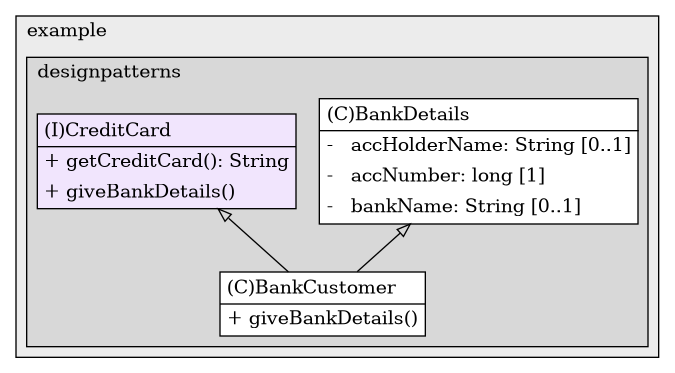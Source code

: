 @startuml

/' diagram meta data start
config=StructureConfiguration;
{
  "projectClassification": {
    "searchMode": "OpenProject", // OpenProject, AllProjects
    "includedProjects": "",
    "pathEndKeywords": "*.impl",
    "isClientPath": "",
    "isClientName": "",
    "isTestPath": "",
    "isTestName": "",
    "isMappingPath": "",
    "isMappingName": "",
    "isDataAccessPath": "",
    "isDataAccessName": "",
    "isDataStructurePath": "",
    "isDataStructureName": "",
    "isInterfaceStructuresPath": "",
    "isInterfaceStructuresName": "",
    "isEntryPointPath": "",
    "isEntryPointName": "",
    "treatFinalFieldsAsMandatory": false
  },
  "graphRestriction": {
    "classPackageExcludeFilter": "",
    "classPackageIncludeFilter": "",
    "classNameExcludeFilter": "",
    "classNameIncludeFilter": "",
    "methodNameExcludeFilter": "",
    "methodNameIncludeFilter": "",
    "removeByInheritance": "", // inheritance/annotation based filtering is done in a second step
    "removeByAnnotation": "",
    "removeByClassPackage": "", // cleanup the graph after inheritance/annotation based filtering is done
    "removeByClassName": "",
    "cutMappings": false,
    "cutEnum": true,
    "cutTests": true,
    "cutClient": true,
    "cutDataAccess": false,
    "cutInterfaceStructures": false,
    "cutDataStructures": false,
    "cutGetterAndSetter": true,
    "cutConstructors": true
  },
  "graphTraversal": {
    "forwardDepth": 6,
    "backwardDepth": 6,
    "classPackageExcludeFilter": "",
    "classPackageIncludeFilter": "",
    "classNameExcludeFilter": "",
    "classNameIncludeFilter": "",
    "methodNameExcludeFilter": "",
    "methodNameIncludeFilter": "",
    "hideMappings": false,
    "hideDataStructures": false,
    "hidePrivateMethods": true,
    "hideInterfaceCalls": true, // indirection: implementation -> interface (is hidden) -> implementation
    "onlyShowApplicationEntryPoints": false, // root node is included
    "useMethodCallsForStructureDiagram": "ForwardOnly" // ForwardOnly, BothDirections, No
  },
  "details": {
    "aggregation": "GroupByClass", // ByClass, GroupByClass, None
    "showClassGenericTypes": true,
    "showMethods": true,
    "showMethodParameterNames": true,
    "showMethodParameterTypes": true,
    "showMethodReturnType": true,
    "showPackageLevels": 2,
    "showDetailedClassStructure": true
  },
  "rootClass": "org.example.designpatterns.structural.adapter.CreditCard",
  "extensionCallbackMethod": "" // qualified.class.name#methodName - signature: public static String method(String)
}
diagram meta data end '/



digraph g {
    rankdir="TB"
    splines=polyline
    

'nodes 
subgraph cluster_1322970774 { 
   	label=example
	labeljust=l
	fillcolor="#ececec"
	style=filled
   
   subgraph cluster_1611567195 { 
   	label=designpatterns
	labeljust=l
	fillcolor="#d8d8d8"
	style=filled
   
   BankCustomer968076899[
	label=<<TABLE BORDER="1" CELLBORDER="0" CELLPADDING="4" CELLSPACING="0">
<TR><TD ALIGN="LEFT" >(C)BankCustomer</TD></TR>
<HR/>
<TR><TD ALIGN="LEFT" >+ giveBankDetails()</TD></TR>
</TABLE>>
	style=filled
	margin=0
	shape=plaintext
	fillcolor="#FFFFFF"
];

BankDetails968076899[
	label=<<TABLE BORDER="1" CELLBORDER="0" CELLPADDING="4" CELLSPACING="0">
<TR><TD ALIGN="LEFT" >(C)BankDetails</TD></TR>
<HR/>
<TR><TD ALIGN="LEFT" >-   accHolderName: String [0..1]</TD></TR>
<TR><TD ALIGN="LEFT" >-   accNumber: long [1]</TD></TR>
<TR><TD ALIGN="LEFT" >-   bankName: String [0..1]</TD></TR>
</TABLE>>
	style=filled
	margin=0
	shape=plaintext
	fillcolor="#FFFFFF"
];

CreditCard968076899[
	label=<<TABLE BORDER="1" CELLBORDER="0" CELLPADDING="4" CELLSPACING="0">
<TR><TD ALIGN="LEFT" >(I)CreditCard</TD></TR>
<HR/>
<TR><TD ALIGN="LEFT" >+ getCreditCard(): String</TD></TR>
<TR><TD ALIGN="LEFT" >+ giveBankDetails()</TD></TR>
</TABLE>>
	style=filled
	margin=0
	shape=plaintext
	fillcolor="#F1E5FD"
];
} 
} 

'edges    
BankDetails968076899 -> BankCustomer968076899[arrowhead=none, arrowtail=empty, dir=both];
CreditCard968076899 -> BankCustomer968076899[arrowhead=none, arrowtail=empty, dir=both];
    
}
@enduml
